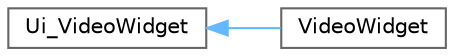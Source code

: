 digraph "类继承关系图"
{
 // LATEX_PDF_SIZE
  bgcolor="transparent";
  edge [fontname=Helvetica,fontsize=10,labelfontname=Helvetica,labelfontsize=10];
  node [fontname=Helvetica,fontsize=10,shape=box,height=0.2,width=0.4];
  rankdir="LR";
  Node0 [id="Node000000",label="Ui_VideoWidget",height=0.2,width=0.4,color="grey40", fillcolor="white", style="filled",URL="$class_ui___video_widget.html",tooltip=" "];
  Node0 -> Node1 [id="edge532_Node000000_Node000001",dir="back",color="steelblue1",style="solid",tooltip=" "];
  Node1 [id="Node000001",label="VideoWidget",height=0.2,width=0.4,color="grey40", fillcolor="white", style="filled",URL="$class_ui_1_1_video_widget.html",tooltip=" "];
}
